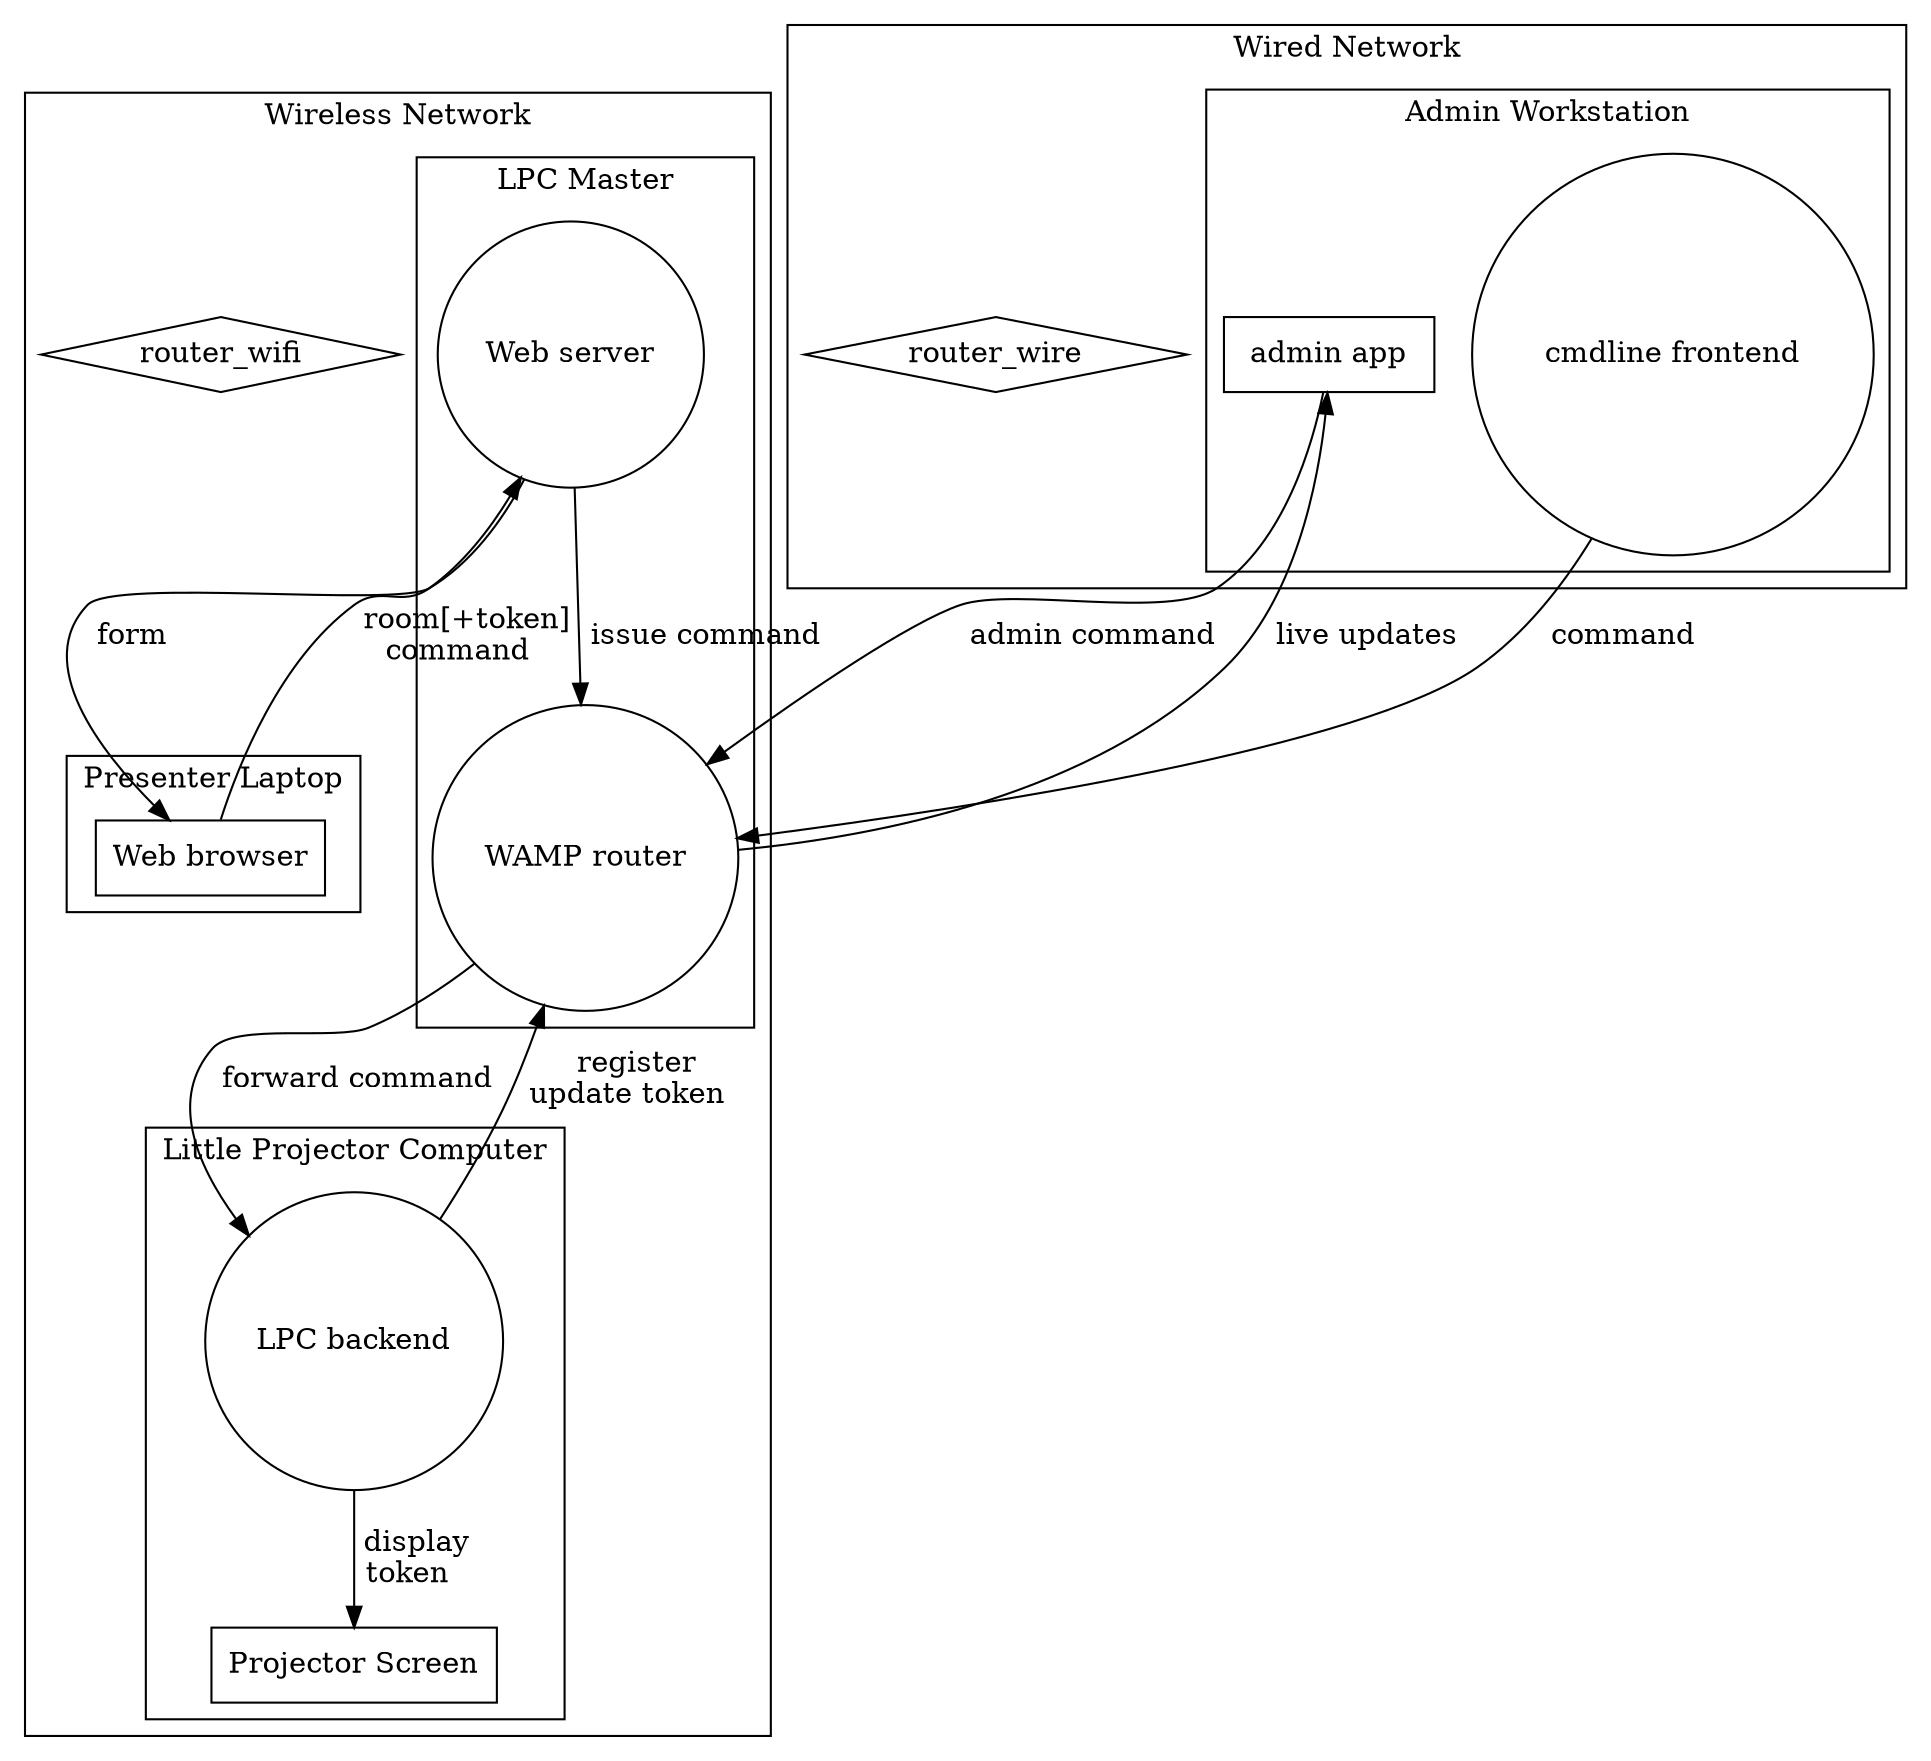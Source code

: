 digraph "G" {
	subgraph cluster_wifi {
		label="Wireless Network";
		
		router_wifi[shape="diamond"];

		subgraph cluster_master {
			label="LPC Master";
			node[shape=circle];
			router[label="WAMP router"];
			webserver[label="Web server"];
		}
		subgraph cluster_lpc {
			label="Little Projector Computer";
			node[shape=circle];
			screen[shape=box, label="Projector Screen"];
			backend[label="LPC backend"];
			backend->screen[label=" display\ntoken "];
			
		}
		subgraph cluster_laptop {
			label="Presenter Laptop";
			node[shape=box];
			browser[label="Web browser"];
		}
		
	}
	subgraph cluster_wire {
		label="Wired Network";
			
		router_wire[shape="diamond"];

		subgraph cluster_admin {
			label="Admin Workstation";
			node[shape=box];
			cmdline[shape=circle, label=" cmdline frontend "];
			adminapp[label=" admin app "];
		}
	}


	router -> backend[label=" forward command "];
	backend -> router[label=" register\nupdate token "];
	
	webserver -> router[label=" issue command "];
	webserver -> browser[label=" form "];
	browser -> webserver[label= " room[+token]\ncommand "];

	cmdline -> router[label=" command "];
	adminapp -> router[label=" admin command "];
	router -> adminapp[label=" live updates "];
}